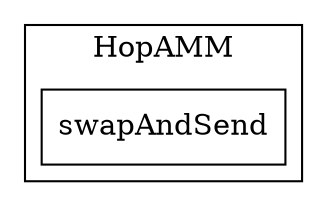 strict digraph {
rankdir="LR"
node [shape=box]
subgraph cluster_23_HopAMM {
label = "HopAMM"
"23_swapAndSend" [label="swapAndSend"]
}subgraph cluster_solidity {
label = "[Solidity]"
}
}
